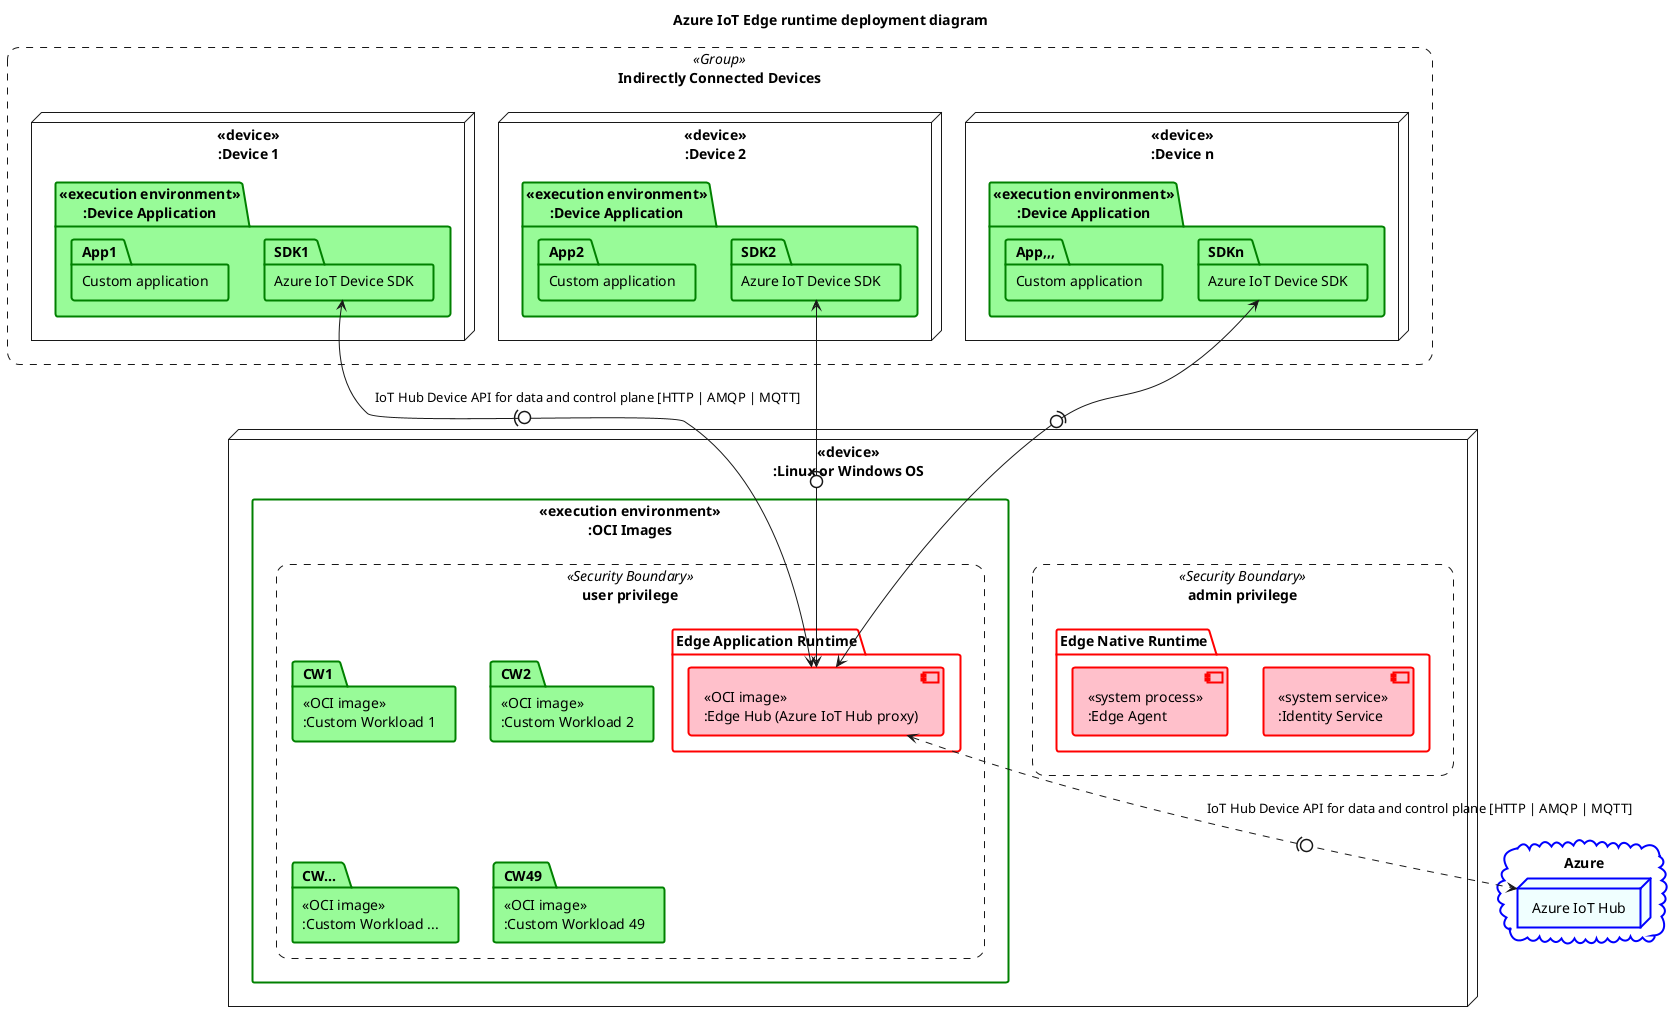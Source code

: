 @startuml

skinparam rectangle {
    roundCorner<<Security Boundary>> 25
	LineThickness<<Security Boundary>> 1
	LineColor<<Security Boundary>> black
	
	
    roundCorner<<Group>> 25
	LineThickness<<Group>> 1
	LineColor<<Group>> blue
}

title Azure IoT Edge runtime deployment diagram

cloud Azure #line:blue;line.bold;text:black { 
	node "Azure IoT Hub" as IoTHub #azure;line:blue;line.bold;text:black {
	}
}

node "<<device>>\n:Linux or Windows OS" as host {
  
	rectangle "[admin privilege]" <<Security Boundary>> #line.dashed  {
		package "Edge Native Runtime" #line:red;line.bold;text:black {
			component "<<system service>>\n:Identity Service" as edged #pink;line:red;line.bold;text:black { 
			}  
			component "<<system process>>\n:Edge Agent" as EdgeAgent #pink;line:red;line.bold;text:black { 
			}
		}
	}

	rectangle "<<execution environment>>\n:OCI Images" as OCI #line:green;line.bold;text:black { 
	
		rectangle "[user privilege]" <<Security Boundary>> #line.dashed {
			package "<<OCI image>>\n:Custom Workload 1" as CW1 #palegreen;line:green;line.bold;text:black
			package "<<OCI image>>\n:Custom Workload 2" as CW2 #palegreen;line:green;line.bold;text:black
			package "<<OCI image>>\n:Custom Workload ..." as CW... #palegreen;line:green;line.bold;text:black
			package "<<OCI image>>\n:Custom Workload 49" as CW49 #palegreen;line:green;line.bold;text:black
	
			package "Edge Application Runtime" #line:red;line.bold;text:black {
				component "<<OCI image>>\n:Edge Hub (Azure IoT Hub proxy)" as EdgeHub #pink;line:red;line.bold;text:black {  
				}
			}
		}
	}
}

rectangle "Indirectly Connected Devices" as Devices <<Group>> #line.dashed {

	
	node "<<device>>\n:Device 1" as Client1 {
		package "<<execution environment>>\n:Device Application" as DeviceApp1 #palegreen;line:green;line.bold;text:black {
			package "Azure IoT Device SDK" as SDK1 #palegreen;line:green;line.bold;text:black {
			}
			package "Custom application" as App1 #palegreen;line:green;line.bold;text:black {
			}
		}
	}

	node "<<device>>\n:Device 2" as Client2 {
		package "<<execution environment>>\n:Device Application" as DeviceApp2 #palegreen;line:green;line.bold;text:black {
			package "Azure IoT Device SDK" as SDK2 #palegreen;line:green;line.bold;text:black {
			}
			package "Custom application" as App2 #palegreen;line:green;line.bold;text:black {
			}
		}
	}

	node "<<device>>\n:Device n" as Clientn {
		package "<<execution environment>>\n:Device Application" as DeviceAppn #palegreen;line:green;line.bold;text:black {
			package "Azure IoT Device SDK" as SDKn #palegreen;line:green;line.bold;text:black {
			}
			package "Custom application" as App,,, #palegreen;line:green;line.bold;text:black {
			}
		}
	}
}


EdgeHub <.do(0.> IoTHub : IoT Hub Device API for data and control plane [HTTP | AMQP | MQTT]
SDK1 <-do(0-> EdgeHub : IoT Hub Device API for data and control plane [HTTP | AMQP | MQTT]
SDKn <-do(0-> EdgeHub
SDK2 <-do(0-> EdgeHub 

@enduml
